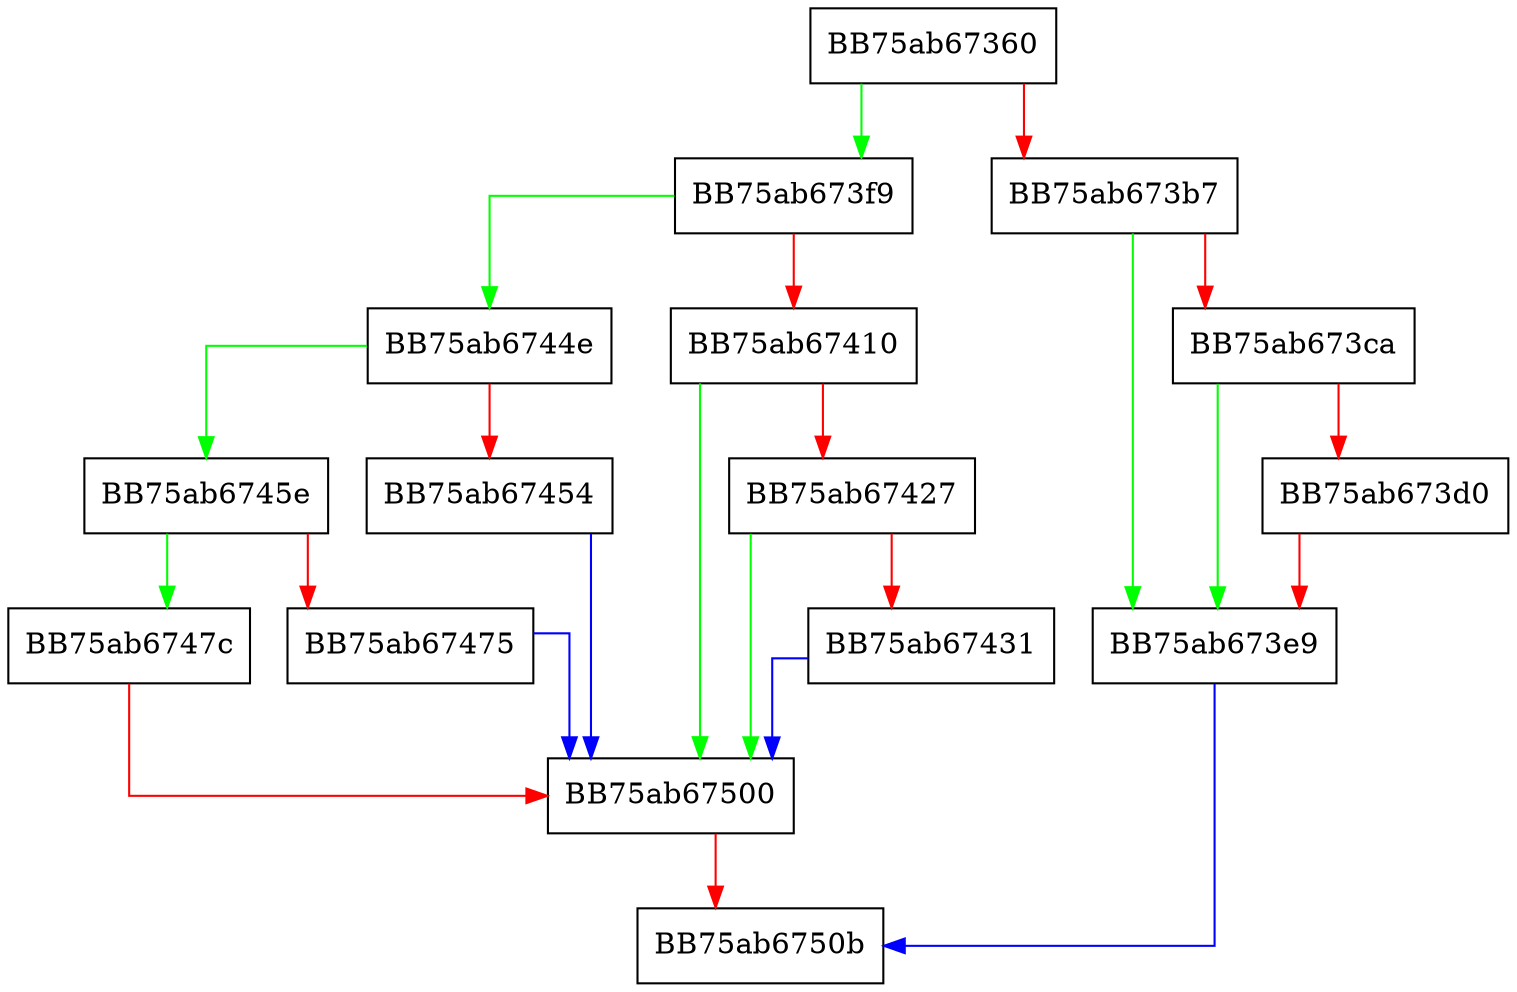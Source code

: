 digraph GetLru {
  node [shape="box"];
  graph [splines=ortho];
  BB75ab67360 -> BB75ab673f9 [color="green"];
  BB75ab67360 -> BB75ab673b7 [color="red"];
  BB75ab673b7 -> BB75ab673e9 [color="green"];
  BB75ab673b7 -> BB75ab673ca [color="red"];
  BB75ab673ca -> BB75ab673e9 [color="green"];
  BB75ab673ca -> BB75ab673d0 [color="red"];
  BB75ab673d0 -> BB75ab673e9 [color="red"];
  BB75ab673e9 -> BB75ab6750b [color="blue"];
  BB75ab673f9 -> BB75ab6744e [color="green"];
  BB75ab673f9 -> BB75ab67410 [color="red"];
  BB75ab67410 -> BB75ab67500 [color="green"];
  BB75ab67410 -> BB75ab67427 [color="red"];
  BB75ab67427 -> BB75ab67500 [color="green"];
  BB75ab67427 -> BB75ab67431 [color="red"];
  BB75ab67431 -> BB75ab67500 [color="blue"];
  BB75ab6744e -> BB75ab6745e [color="green"];
  BB75ab6744e -> BB75ab67454 [color="red"];
  BB75ab67454 -> BB75ab67500 [color="blue"];
  BB75ab6745e -> BB75ab6747c [color="green"];
  BB75ab6745e -> BB75ab67475 [color="red"];
  BB75ab67475 -> BB75ab67500 [color="blue"];
  BB75ab6747c -> BB75ab67500 [color="red"];
  BB75ab67500 -> BB75ab6750b [color="red"];
}